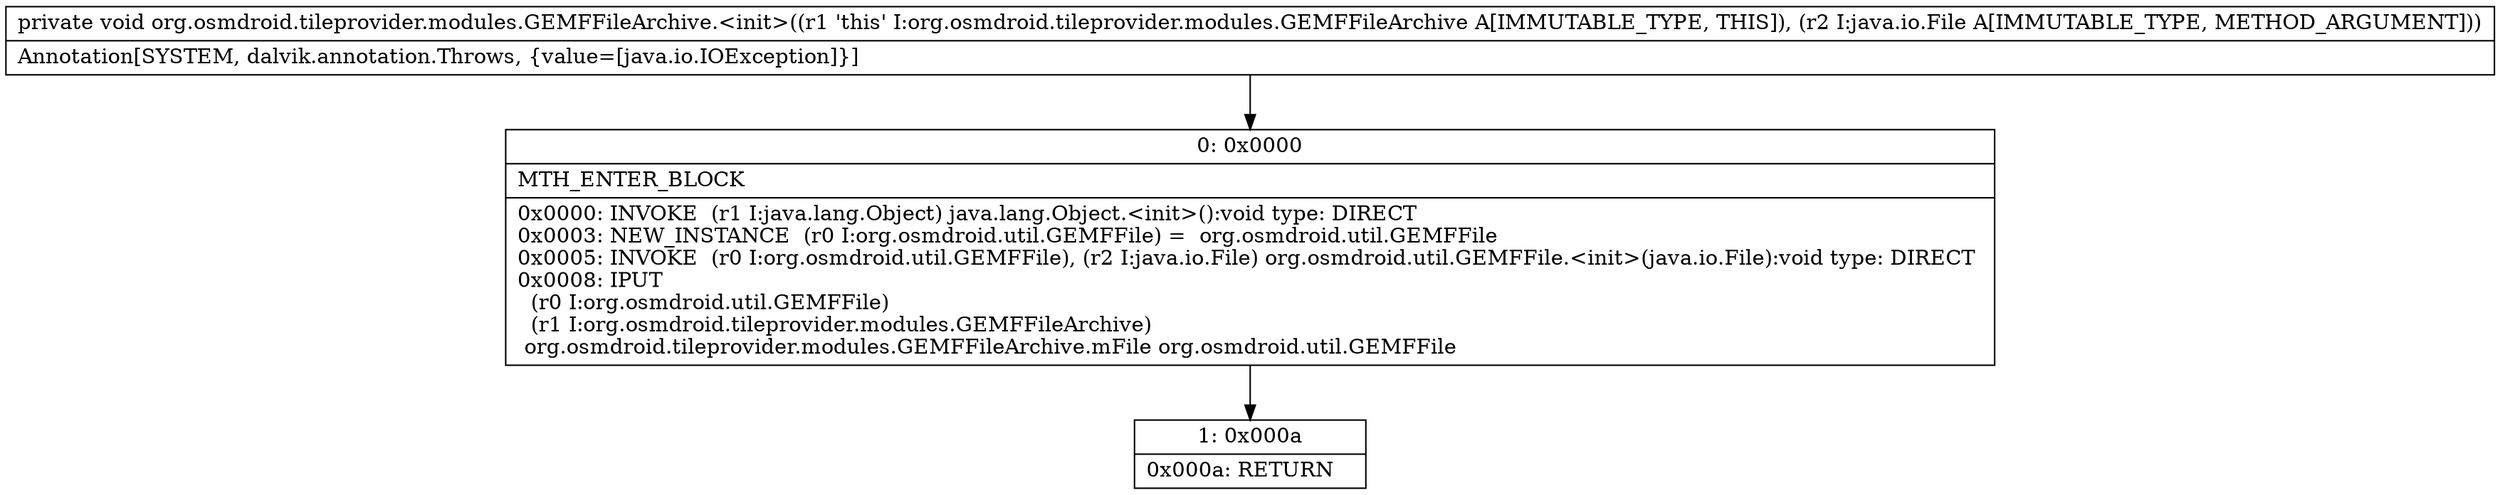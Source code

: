 digraph "CFG fororg.osmdroid.tileprovider.modules.GEMFFileArchive.\<init\>(Ljava\/io\/File;)V" {
Node_0 [shape=record,label="{0\:\ 0x0000|MTH_ENTER_BLOCK\l|0x0000: INVOKE  (r1 I:java.lang.Object) java.lang.Object.\<init\>():void type: DIRECT \l0x0003: NEW_INSTANCE  (r0 I:org.osmdroid.util.GEMFFile) =  org.osmdroid.util.GEMFFile \l0x0005: INVOKE  (r0 I:org.osmdroid.util.GEMFFile), (r2 I:java.io.File) org.osmdroid.util.GEMFFile.\<init\>(java.io.File):void type: DIRECT \l0x0008: IPUT  \l  (r0 I:org.osmdroid.util.GEMFFile)\l  (r1 I:org.osmdroid.tileprovider.modules.GEMFFileArchive)\l org.osmdroid.tileprovider.modules.GEMFFileArchive.mFile org.osmdroid.util.GEMFFile \l}"];
Node_1 [shape=record,label="{1\:\ 0x000a|0x000a: RETURN   \l}"];
MethodNode[shape=record,label="{private void org.osmdroid.tileprovider.modules.GEMFFileArchive.\<init\>((r1 'this' I:org.osmdroid.tileprovider.modules.GEMFFileArchive A[IMMUTABLE_TYPE, THIS]), (r2 I:java.io.File A[IMMUTABLE_TYPE, METHOD_ARGUMENT]))  | Annotation[SYSTEM, dalvik.annotation.Throws, \{value=[java.io.IOException]\}]\l}"];
MethodNode -> Node_0;
Node_0 -> Node_1;
}

